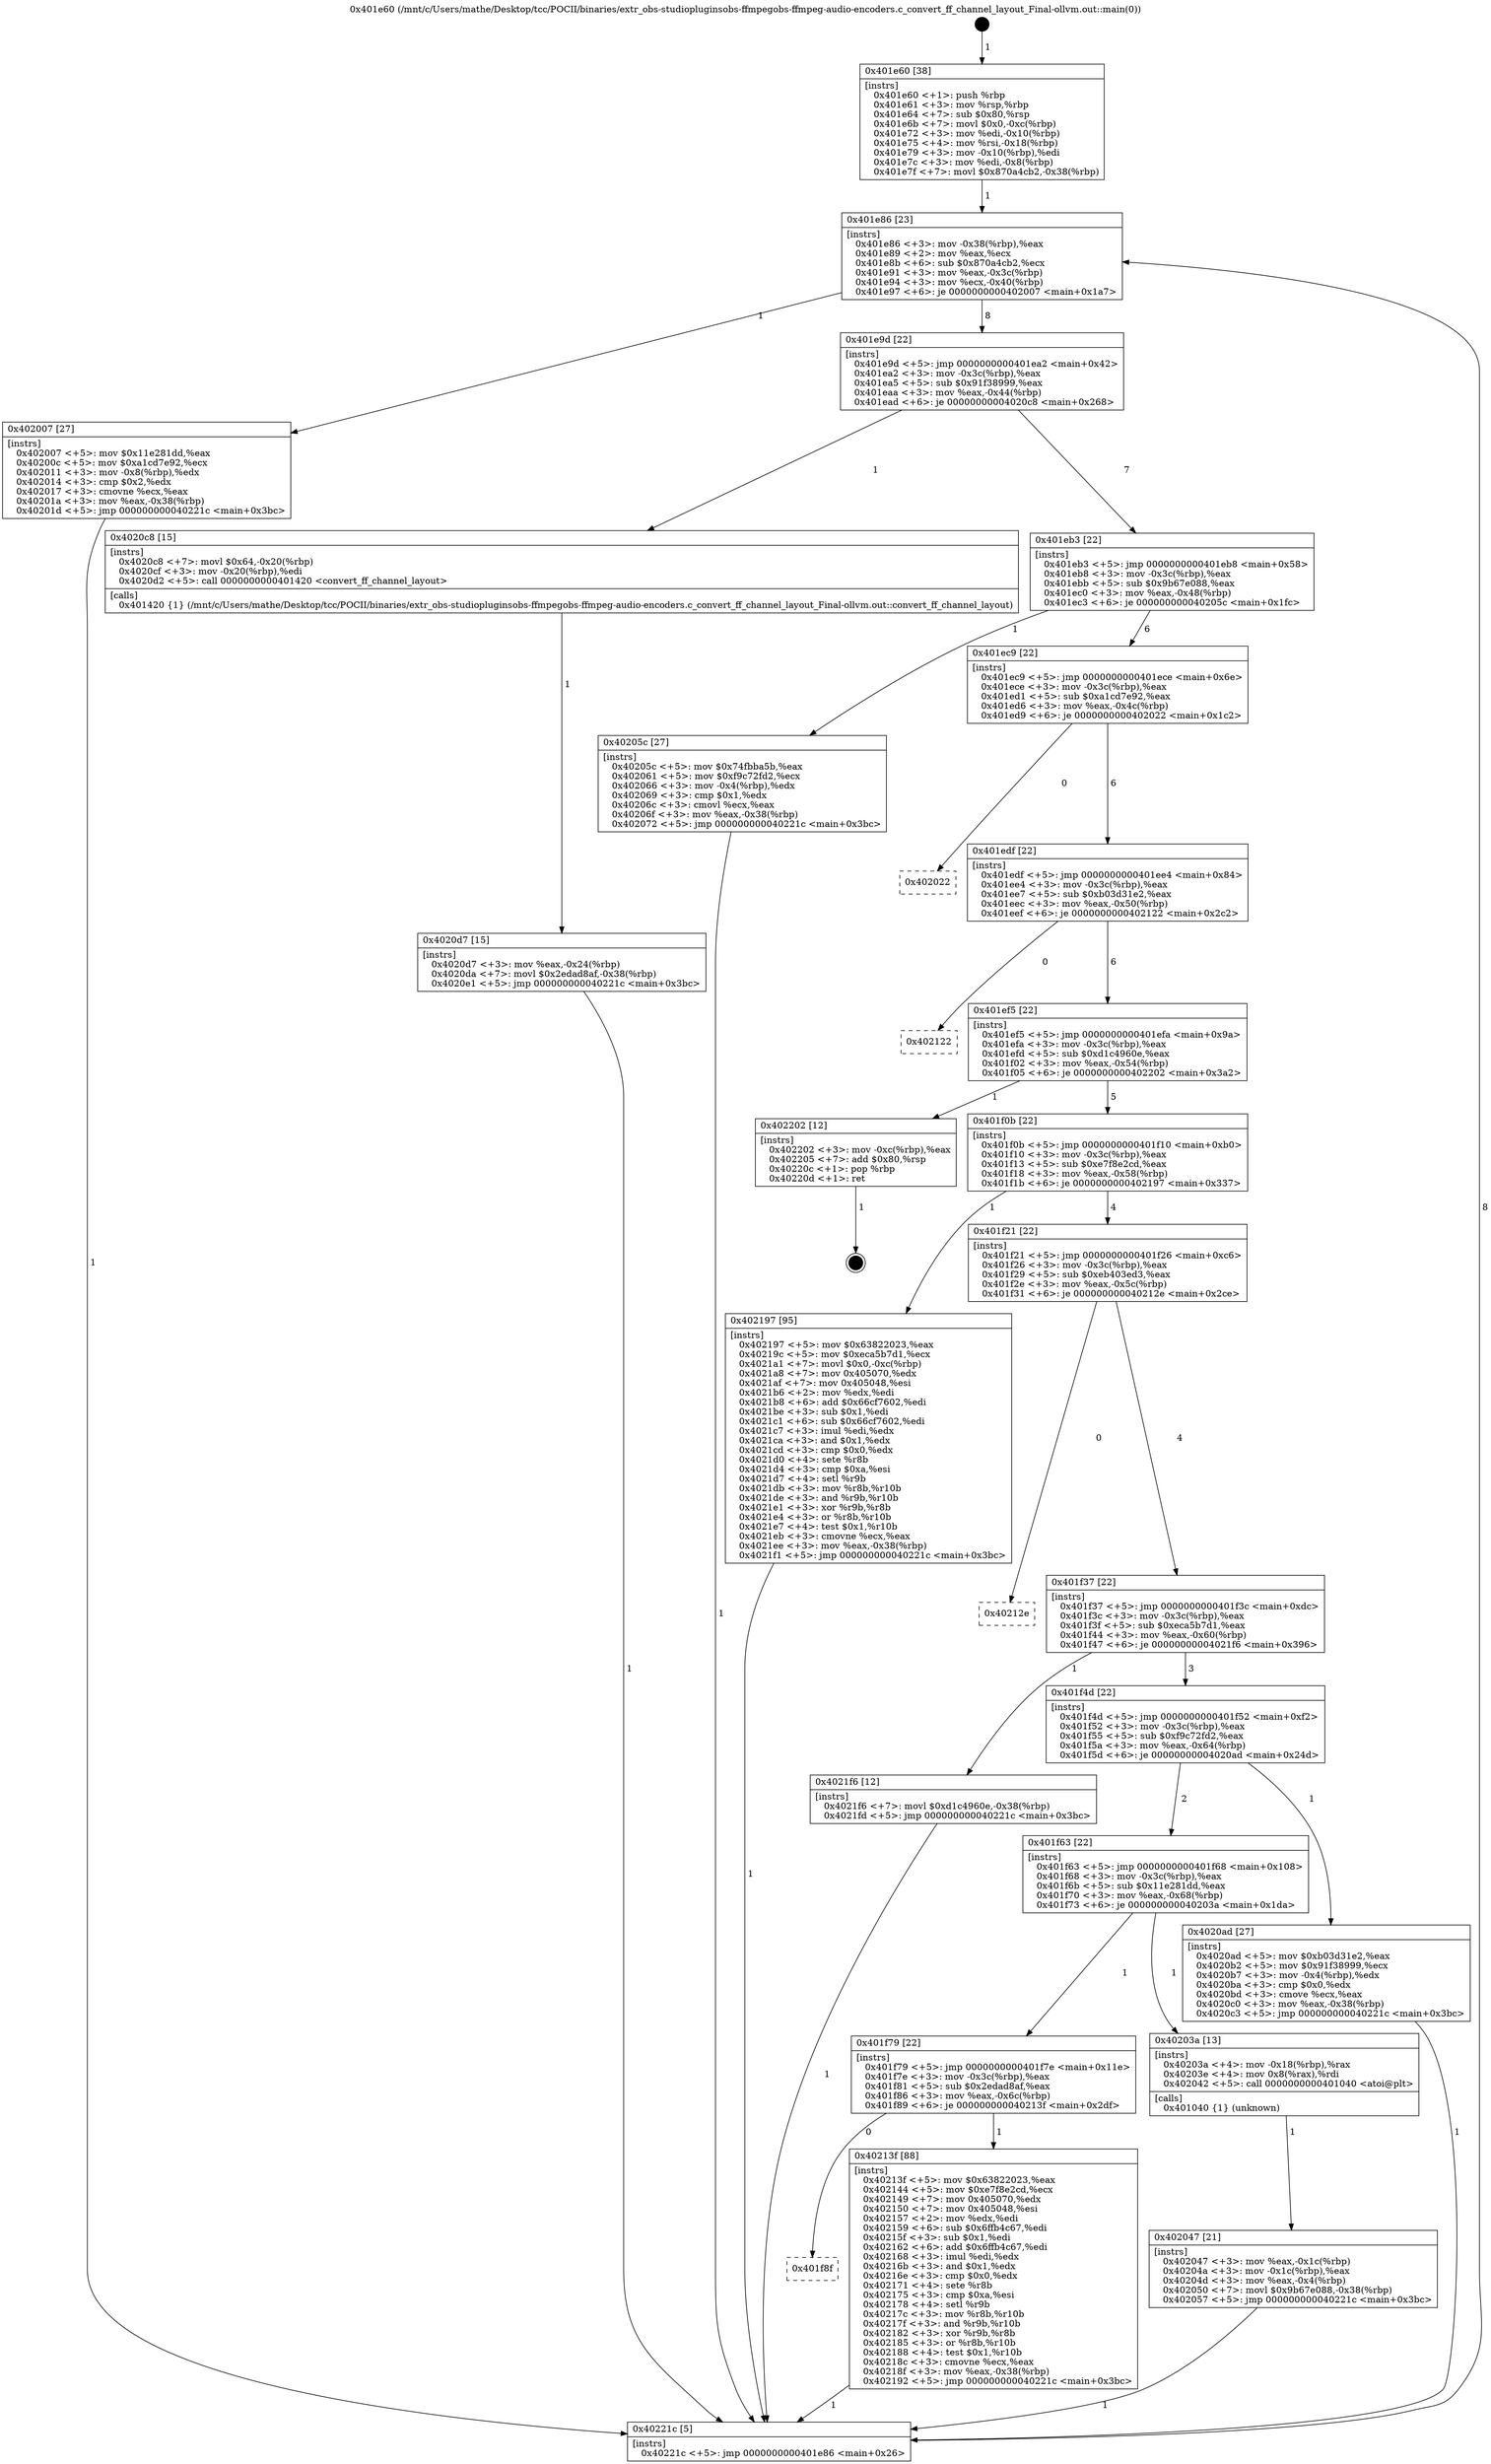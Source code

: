 digraph "0x401e60" {
  label = "0x401e60 (/mnt/c/Users/mathe/Desktop/tcc/POCII/binaries/extr_obs-studiopluginsobs-ffmpegobs-ffmpeg-audio-encoders.c_convert_ff_channel_layout_Final-ollvm.out::main(0))"
  labelloc = "t"
  node[shape=record]

  Entry [label="",width=0.3,height=0.3,shape=circle,fillcolor=black,style=filled]
  "0x401e86" [label="{
     0x401e86 [23]\l
     | [instrs]\l
     &nbsp;&nbsp;0x401e86 \<+3\>: mov -0x38(%rbp),%eax\l
     &nbsp;&nbsp;0x401e89 \<+2\>: mov %eax,%ecx\l
     &nbsp;&nbsp;0x401e8b \<+6\>: sub $0x870a4cb2,%ecx\l
     &nbsp;&nbsp;0x401e91 \<+3\>: mov %eax,-0x3c(%rbp)\l
     &nbsp;&nbsp;0x401e94 \<+3\>: mov %ecx,-0x40(%rbp)\l
     &nbsp;&nbsp;0x401e97 \<+6\>: je 0000000000402007 \<main+0x1a7\>\l
  }"]
  "0x402007" [label="{
     0x402007 [27]\l
     | [instrs]\l
     &nbsp;&nbsp;0x402007 \<+5\>: mov $0x11e281dd,%eax\l
     &nbsp;&nbsp;0x40200c \<+5\>: mov $0xa1cd7e92,%ecx\l
     &nbsp;&nbsp;0x402011 \<+3\>: mov -0x8(%rbp),%edx\l
     &nbsp;&nbsp;0x402014 \<+3\>: cmp $0x2,%edx\l
     &nbsp;&nbsp;0x402017 \<+3\>: cmovne %ecx,%eax\l
     &nbsp;&nbsp;0x40201a \<+3\>: mov %eax,-0x38(%rbp)\l
     &nbsp;&nbsp;0x40201d \<+5\>: jmp 000000000040221c \<main+0x3bc\>\l
  }"]
  "0x401e9d" [label="{
     0x401e9d [22]\l
     | [instrs]\l
     &nbsp;&nbsp;0x401e9d \<+5\>: jmp 0000000000401ea2 \<main+0x42\>\l
     &nbsp;&nbsp;0x401ea2 \<+3\>: mov -0x3c(%rbp),%eax\l
     &nbsp;&nbsp;0x401ea5 \<+5\>: sub $0x91f38999,%eax\l
     &nbsp;&nbsp;0x401eaa \<+3\>: mov %eax,-0x44(%rbp)\l
     &nbsp;&nbsp;0x401ead \<+6\>: je 00000000004020c8 \<main+0x268\>\l
  }"]
  "0x40221c" [label="{
     0x40221c [5]\l
     | [instrs]\l
     &nbsp;&nbsp;0x40221c \<+5\>: jmp 0000000000401e86 \<main+0x26\>\l
  }"]
  "0x401e60" [label="{
     0x401e60 [38]\l
     | [instrs]\l
     &nbsp;&nbsp;0x401e60 \<+1\>: push %rbp\l
     &nbsp;&nbsp;0x401e61 \<+3\>: mov %rsp,%rbp\l
     &nbsp;&nbsp;0x401e64 \<+7\>: sub $0x80,%rsp\l
     &nbsp;&nbsp;0x401e6b \<+7\>: movl $0x0,-0xc(%rbp)\l
     &nbsp;&nbsp;0x401e72 \<+3\>: mov %edi,-0x10(%rbp)\l
     &nbsp;&nbsp;0x401e75 \<+4\>: mov %rsi,-0x18(%rbp)\l
     &nbsp;&nbsp;0x401e79 \<+3\>: mov -0x10(%rbp),%edi\l
     &nbsp;&nbsp;0x401e7c \<+3\>: mov %edi,-0x8(%rbp)\l
     &nbsp;&nbsp;0x401e7f \<+7\>: movl $0x870a4cb2,-0x38(%rbp)\l
  }"]
  Exit [label="",width=0.3,height=0.3,shape=circle,fillcolor=black,style=filled,peripheries=2]
  "0x4020c8" [label="{
     0x4020c8 [15]\l
     | [instrs]\l
     &nbsp;&nbsp;0x4020c8 \<+7\>: movl $0x64,-0x20(%rbp)\l
     &nbsp;&nbsp;0x4020cf \<+3\>: mov -0x20(%rbp),%edi\l
     &nbsp;&nbsp;0x4020d2 \<+5\>: call 0000000000401420 \<convert_ff_channel_layout\>\l
     | [calls]\l
     &nbsp;&nbsp;0x401420 \{1\} (/mnt/c/Users/mathe/Desktop/tcc/POCII/binaries/extr_obs-studiopluginsobs-ffmpegobs-ffmpeg-audio-encoders.c_convert_ff_channel_layout_Final-ollvm.out::convert_ff_channel_layout)\l
  }"]
  "0x401eb3" [label="{
     0x401eb3 [22]\l
     | [instrs]\l
     &nbsp;&nbsp;0x401eb3 \<+5\>: jmp 0000000000401eb8 \<main+0x58\>\l
     &nbsp;&nbsp;0x401eb8 \<+3\>: mov -0x3c(%rbp),%eax\l
     &nbsp;&nbsp;0x401ebb \<+5\>: sub $0x9b67e088,%eax\l
     &nbsp;&nbsp;0x401ec0 \<+3\>: mov %eax,-0x48(%rbp)\l
     &nbsp;&nbsp;0x401ec3 \<+6\>: je 000000000040205c \<main+0x1fc\>\l
  }"]
  "0x401f8f" [label="{
     0x401f8f\l
  }", style=dashed]
  "0x40205c" [label="{
     0x40205c [27]\l
     | [instrs]\l
     &nbsp;&nbsp;0x40205c \<+5\>: mov $0x74fbba5b,%eax\l
     &nbsp;&nbsp;0x402061 \<+5\>: mov $0xf9c72fd2,%ecx\l
     &nbsp;&nbsp;0x402066 \<+3\>: mov -0x4(%rbp),%edx\l
     &nbsp;&nbsp;0x402069 \<+3\>: cmp $0x1,%edx\l
     &nbsp;&nbsp;0x40206c \<+3\>: cmovl %ecx,%eax\l
     &nbsp;&nbsp;0x40206f \<+3\>: mov %eax,-0x38(%rbp)\l
     &nbsp;&nbsp;0x402072 \<+5\>: jmp 000000000040221c \<main+0x3bc\>\l
  }"]
  "0x401ec9" [label="{
     0x401ec9 [22]\l
     | [instrs]\l
     &nbsp;&nbsp;0x401ec9 \<+5\>: jmp 0000000000401ece \<main+0x6e\>\l
     &nbsp;&nbsp;0x401ece \<+3\>: mov -0x3c(%rbp),%eax\l
     &nbsp;&nbsp;0x401ed1 \<+5\>: sub $0xa1cd7e92,%eax\l
     &nbsp;&nbsp;0x401ed6 \<+3\>: mov %eax,-0x4c(%rbp)\l
     &nbsp;&nbsp;0x401ed9 \<+6\>: je 0000000000402022 \<main+0x1c2\>\l
  }"]
  "0x40213f" [label="{
     0x40213f [88]\l
     | [instrs]\l
     &nbsp;&nbsp;0x40213f \<+5\>: mov $0x63822023,%eax\l
     &nbsp;&nbsp;0x402144 \<+5\>: mov $0xe7f8e2cd,%ecx\l
     &nbsp;&nbsp;0x402149 \<+7\>: mov 0x405070,%edx\l
     &nbsp;&nbsp;0x402150 \<+7\>: mov 0x405048,%esi\l
     &nbsp;&nbsp;0x402157 \<+2\>: mov %edx,%edi\l
     &nbsp;&nbsp;0x402159 \<+6\>: sub $0x6ffb4c67,%edi\l
     &nbsp;&nbsp;0x40215f \<+3\>: sub $0x1,%edi\l
     &nbsp;&nbsp;0x402162 \<+6\>: add $0x6ffb4c67,%edi\l
     &nbsp;&nbsp;0x402168 \<+3\>: imul %edi,%edx\l
     &nbsp;&nbsp;0x40216b \<+3\>: and $0x1,%edx\l
     &nbsp;&nbsp;0x40216e \<+3\>: cmp $0x0,%edx\l
     &nbsp;&nbsp;0x402171 \<+4\>: sete %r8b\l
     &nbsp;&nbsp;0x402175 \<+3\>: cmp $0xa,%esi\l
     &nbsp;&nbsp;0x402178 \<+4\>: setl %r9b\l
     &nbsp;&nbsp;0x40217c \<+3\>: mov %r8b,%r10b\l
     &nbsp;&nbsp;0x40217f \<+3\>: and %r9b,%r10b\l
     &nbsp;&nbsp;0x402182 \<+3\>: xor %r9b,%r8b\l
     &nbsp;&nbsp;0x402185 \<+3\>: or %r8b,%r10b\l
     &nbsp;&nbsp;0x402188 \<+4\>: test $0x1,%r10b\l
     &nbsp;&nbsp;0x40218c \<+3\>: cmovne %ecx,%eax\l
     &nbsp;&nbsp;0x40218f \<+3\>: mov %eax,-0x38(%rbp)\l
     &nbsp;&nbsp;0x402192 \<+5\>: jmp 000000000040221c \<main+0x3bc\>\l
  }"]
  "0x402022" [label="{
     0x402022\l
  }", style=dashed]
  "0x401edf" [label="{
     0x401edf [22]\l
     | [instrs]\l
     &nbsp;&nbsp;0x401edf \<+5\>: jmp 0000000000401ee4 \<main+0x84\>\l
     &nbsp;&nbsp;0x401ee4 \<+3\>: mov -0x3c(%rbp),%eax\l
     &nbsp;&nbsp;0x401ee7 \<+5\>: sub $0xb03d31e2,%eax\l
     &nbsp;&nbsp;0x401eec \<+3\>: mov %eax,-0x50(%rbp)\l
     &nbsp;&nbsp;0x401eef \<+6\>: je 0000000000402122 \<main+0x2c2\>\l
  }"]
  "0x4020d7" [label="{
     0x4020d7 [15]\l
     | [instrs]\l
     &nbsp;&nbsp;0x4020d7 \<+3\>: mov %eax,-0x24(%rbp)\l
     &nbsp;&nbsp;0x4020da \<+7\>: movl $0x2edad8af,-0x38(%rbp)\l
     &nbsp;&nbsp;0x4020e1 \<+5\>: jmp 000000000040221c \<main+0x3bc\>\l
  }"]
  "0x402122" [label="{
     0x402122\l
  }", style=dashed]
  "0x401ef5" [label="{
     0x401ef5 [22]\l
     | [instrs]\l
     &nbsp;&nbsp;0x401ef5 \<+5\>: jmp 0000000000401efa \<main+0x9a\>\l
     &nbsp;&nbsp;0x401efa \<+3\>: mov -0x3c(%rbp),%eax\l
     &nbsp;&nbsp;0x401efd \<+5\>: sub $0xd1c4960e,%eax\l
     &nbsp;&nbsp;0x401f02 \<+3\>: mov %eax,-0x54(%rbp)\l
     &nbsp;&nbsp;0x401f05 \<+6\>: je 0000000000402202 \<main+0x3a2\>\l
  }"]
  "0x402047" [label="{
     0x402047 [21]\l
     | [instrs]\l
     &nbsp;&nbsp;0x402047 \<+3\>: mov %eax,-0x1c(%rbp)\l
     &nbsp;&nbsp;0x40204a \<+3\>: mov -0x1c(%rbp),%eax\l
     &nbsp;&nbsp;0x40204d \<+3\>: mov %eax,-0x4(%rbp)\l
     &nbsp;&nbsp;0x402050 \<+7\>: movl $0x9b67e088,-0x38(%rbp)\l
     &nbsp;&nbsp;0x402057 \<+5\>: jmp 000000000040221c \<main+0x3bc\>\l
  }"]
  "0x402202" [label="{
     0x402202 [12]\l
     | [instrs]\l
     &nbsp;&nbsp;0x402202 \<+3\>: mov -0xc(%rbp),%eax\l
     &nbsp;&nbsp;0x402205 \<+7\>: add $0x80,%rsp\l
     &nbsp;&nbsp;0x40220c \<+1\>: pop %rbp\l
     &nbsp;&nbsp;0x40220d \<+1\>: ret\l
  }"]
  "0x401f0b" [label="{
     0x401f0b [22]\l
     | [instrs]\l
     &nbsp;&nbsp;0x401f0b \<+5\>: jmp 0000000000401f10 \<main+0xb0\>\l
     &nbsp;&nbsp;0x401f10 \<+3\>: mov -0x3c(%rbp),%eax\l
     &nbsp;&nbsp;0x401f13 \<+5\>: sub $0xe7f8e2cd,%eax\l
     &nbsp;&nbsp;0x401f18 \<+3\>: mov %eax,-0x58(%rbp)\l
     &nbsp;&nbsp;0x401f1b \<+6\>: je 0000000000402197 \<main+0x337\>\l
  }"]
  "0x401f79" [label="{
     0x401f79 [22]\l
     | [instrs]\l
     &nbsp;&nbsp;0x401f79 \<+5\>: jmp 0000000000401f7e \<main+0x11e\>\l
     &nbsp;&nbsp;0x401f7e \<+3\>: mov -0x3c(%rbp),%eax\l
     &nbsp;&nbsp;0x401f81 \<+5\>: sub $0x2edad8af,%eax\l
     &nbsp;&nbsp;0x401f86 \<+3\>: mov %eax,-0x6c(%rbp)\l
     &nbsp;&nbsp;0x401f89 \<+6\>: je 000000000040213f \<main+0x2df\>\l
  }"]
  "0x402197" [label="{
     0x402197 [95]\l
     | [instrs]\l
     &nbsp;&nbsp;0x402197 \<+5\>: mov $0x63822023,%eax\l
     &nbsp;&nbsp;0x40219c \<+5\>: mov $0xeca5b7d1,%ecx\l
     &nbsp;&nbsp;0x4021a1 \<+7\>: movl $0x0,-0xc(%rbp)\l
     &nbsp;&nbsp;0x4021a8 \<+7\>: mov 0x405070,%edx\l
     &nbsp;&nbsp;0x4021af \<+7\>: mov 0x405048,%esi\l
     &nbsp;&nbsp;0x4021b6 \<+2\>: mov %edx,%edi\l
     &nbsp;&nbsp;0x4021b8 \<+6\>: add $0x66cf7602,%edi\l
     &nbsp;&nbsp;0x4021be \<+3\>: sub $0x1,%edi\l
     &nbsp;&nbsp;0x4021c1 \<+6\>: sub $0x66cf7602,%edi\l
     &nbsp;&nbsp;0x4021c7 \<+3\>: imul %edi,%edx\l
     &nbsp;&nbsp;0x4021ca \<+3\>: and $0x1,%edx\l
     &nbsp;&nbsp;0x4021cd \<+3\>: cmp $0x0,%edx\l
     &nbsp;&nbsp;0x4021d0 \<+4\>: sete %r8b\l
     &nbsp;&nbsp;0x4021d4 \<+3\>: cmp $0xa,%esi\l
     &nbsp;&nbsp;0x4021d7 \<+4\>: setl %r9b\l
     &nbsp;&nbsp;0x4021db \<+3\>: mov %r8b,%r10b\l
     &nbsp;&nbsp;0x4021de \<+3\>: and %r9b,%r10b\l
     &nbsp;&nbsp;0x4021e1 \<+3\>: xor %r9b,%r8b\l
     &nbsp;&nbsp;0x4021e4 \<+3\>: or %r8b,%r10b\l
     &nbsp;&nbsp;0x4021e7 \<+4\>: test $0x1,%r10b\l
     &nbsp;&nbsp;0x4021eb \<+3\>: cmovne %ecx,%eax\l
     &nbsp;&nbsp;0x4021ee \<+3\>: mov %eax,-0x38(%rbp)\l
     &nbsp;&nbsp;0x4021f1 \<+5\>: jmp 000000000040221c \<main+0x3bc\>\l
  }"]
  "0x401f21" [label="{
     0x401f21 [22]\l
     | [instrs]\l
     &nbsp;&nbsp;0x401f21 \<+5\>: jmp 0000000000401f26 \<main+0xc6\>\l
     &nbsp;&nbsp;0x401f26 \<+3\>: mov -0x3c(%rbp),%eax\l
     &nbsp;&nbsp;0x401f29 \<+5\>: sub $0xeb403ed3,%eax\l
     &nbsp;&nbsp;0x401f2e \<+3\>: mov %eax,-0x5c(%rbp)\l
     &nbsp;&nbsp;0x401f31 \<+6\>: je 000000000040212e \<main+0x2ce\>\l
  }"]
  "0x40203a" [label="{
     0x40203a [13]\l
     | [instrs]\l
     &nbsp;&nbsp;0x40203a \<+4\>: mov -0x18(%rbp),%rax\l
     &nbsp;&nbsp;0x40203e \<+4\>: mov 0x8(%rax),%rdi\l
     &nbsp;&nbsp;0x402042 \<+5\>: call 0000000000401040 \<atoi@plt\>\l
     | [calls]\l
     &nbsp;&nbsp;0x401040 \{1\} (unknown)\l
  }"]
  "0x40212e" [label="{
     0x40212e\l
  }", style=dashed]
  "0x401f37" [label="{
     0x401f37 [22]\l
     | [instrs]\l
     &nbsp;&nbsp;0x401f37 \<+5\>: jmp 0000000000401f3c \<main+0xdc\>\l
     &nbsp;&nbsp;0x401f3c \<+3\>: mov -0x3c(%rbp),%eax\l
     &nbsp;&nbsp;0x401f3f \<+5\>: sub $0xeca5b7d1,%eax\l
     &nbsp;&nbsp;0x401f44 \<+3\>: mov %eax,-0x60(%rbp)\l
     &nbsp;&nbsp;0x401f47 \<+6\>: je 00000000004021f6 \<main+0x396\>\l
  }"]
  "0x401f63" [label="{
     0x401f63 [22]\l
     | [instrs]\l
     &nbsp;&nbsp;0x401f63 \<+5\>: jmp 0000000000401f68 \<main+0x108\>\l
     &nbsp;&nbsp;0x401f68 \<+3\>: mov -0x3c(%rbp),%eax\l
     &nbsp;&nbsp;0x401f6b \<+5\>: sub $0x11e281dd,%eax\l
     &nbsp;&nbsp;0x401f70 \<+3\>: mov %eax,-0x68(%rbp)\l
     &nbsp;&nbsp;0x401f73 \<+6\>: je 000000000040203a \<main+0x1da\>\l
  }"]
  "0x4021f6" [label="{
     0x4021f6 [12]\l
     | [instrs]\l
     &nbsp;&nbsp;0x4021f6 \<+7\>: movl $0xd1c4960e,-0x38(%rbp)\l
     &nbsp;&nbsp;0x4021fd \<+5\>: jmp 000000000040221c \<main+0x3bc\>\l
  }"]
  "0x401f4d" [label="{
     0x401f4d [22]\l
     | [instrs]\l
     &nbsp;&nbsp;0x401f4d \<+5\>: jmp 0000000000401f52 \<main+0xf2\>\l
     &nbsp;&nbsp;0x401f52 \<+3\>: mov -0x3c(%rbp),%eax\l
     &nbsp;&nbsp;0x401f55 \<+5\>: sub $0xf9c72fd2,%eax\l
     &nbsp;&nbsp;0x401f5a \<+3\>: mov %eax,-0x64(%rbp)\l
     &nbsp;&nbsp;0x401f5d \<+6\>: je 00000000004020ad \<main+0x24d\>\l
  }"]
  "0x4020ad" [label="{
     0x4020ad [27]\l
     | [instrs]\l
     &nbsp;&nbsp;0x4020ad \<+5\>: mov $0xb03d31e2,%eax\l
     &nbsp;&nbsp;0x4020b2 \<+5\>: mov $0x91f38999,%ecx\l
     &nbsp;&nbsp;0x4020b7 \<+3\>: mov -0x4(%rbp),%edx\l
     &nbsp;&nbsp;0x4020ba \<+3\>: cmp $0x0,%edx\l
     &nbsp;&nbsp;0x4020bd \<+3\>: cmove %ecx,%eax\l
     &nbsp;&nbsp;0x4020c0 \<+3\>: mov %eax,-0x38(%rbp)\l
     &nbsp;&nbsp;0x4020c3 \<+5\>: jmp 000000000040221c \<main+0x3bc\>\l
  }"]
  Entry -> "0x401e60" [label=" 1"]
  "0x401e86" -> "0x402007" [label=" 1"]
  "0x401e86" -> "0x401e9d" [label=" 8"]
  "0x402007" -> "0x40221c" [label=" 1"]
  "0x401e60" -> "0x401e86" [label=" 1"]
  "0x40221c" -> "0x401e86" [label=" 8"]
  "0x402202" -> Exit [label=" 1"]
  "0x401e9d" -> "0x4020c8" [label=" 1"]
  "0x401e9d" -> "0x401eb3" [label=" 7"]
  "0x4021f6" -> "0x40221c" [label=" 1"]
  "0x401eb3" -> "0x40205c" [label=" 1"]
  "0x401eb3" -> "0x401ec9" [label=" 6"]
  "0x402197" -> "0x40221c" [label=" 1"]
  "0x401ec9" -> "0x402022" [label=" 0"]
  "0x401ec9" -> "0x401edf" [label=" 6"]
  "0x40213f" -> "0x40221c" [label=" 1"]
  "0x401edf" -> "0x402122" [label=" 0"]
  "0x401edf" -> "0x401ef5" [label=" 6"]
  "0x401f79" -> "0x40213f" [label=" 1"]
  "0x401ef5" -> "0x402202" [label=" 1"]
  "0x401ef5" -> "0x401f0b" [label=" 5"]
  "0x401f79" -> "0x401f8f" [label=" 0"]
  "0x401f0b" -> "0x402197" [label=" 1"]
  "0x401f0b" -> "0x401f21" [label=" 4"]
  "0x4020d7" -> "0x40221c" [label=" 1"]
  "0x401f21" -> "0x40212e" [label=" 0"]
  "0x401f21" -> "0x401f37" [label=" 4"]
  "0x4020c8" -> "0x4020d7" [label=" 1"]
  "0x401f37" -> "0x4021f6" [label=" 1"]
  "0x401f37" -> "0x401f4d" [label=" 3"]
  "0x40205c" -> "0x40221c" [label=" 1"]
  "0x401f4d" -> "0x4020ad" [label=" 1"]
  "0x401f4d" -> "0x401f63" [label=" 2"]
  "0x4020ad" -> "0x40221c" [label=" 1"]
  "0x401f63" -> "0x40203a" [label=" 1"]
  "0x401f63" -> "0x401f79" [label=" 1"]
  "0x40203a" -> "0x402047" [label=" 1"]
  "0x402047" -> "0x40221c" [label=" 1"]
}
